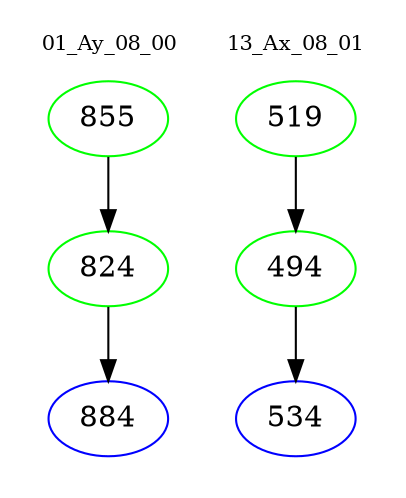 digraph{
subgraph cluster_0 {
color = white
label = "01_Ay_08_00";
fontsize=10;
T0_855 [label="855", color="green"]
T0_855 -> T0_824 [color="black"]
T0_824 [label="824", color="green"]
T0_824 -> T0_884 [color="black"]
T0_884 [label="884", color="blue"]
}
subgraph cluster_1 {
color = white
label = "13_Ax_08_01";
fontsize=10;
T1_519 [label="519", color="green"]
T1_519 -> T1_494 [color="black"]
T1_494 [label="494", color="green"]
T1_494 -> T1_534 [color="black"]
T1_534 [label="534", color="blue"]
}
}
